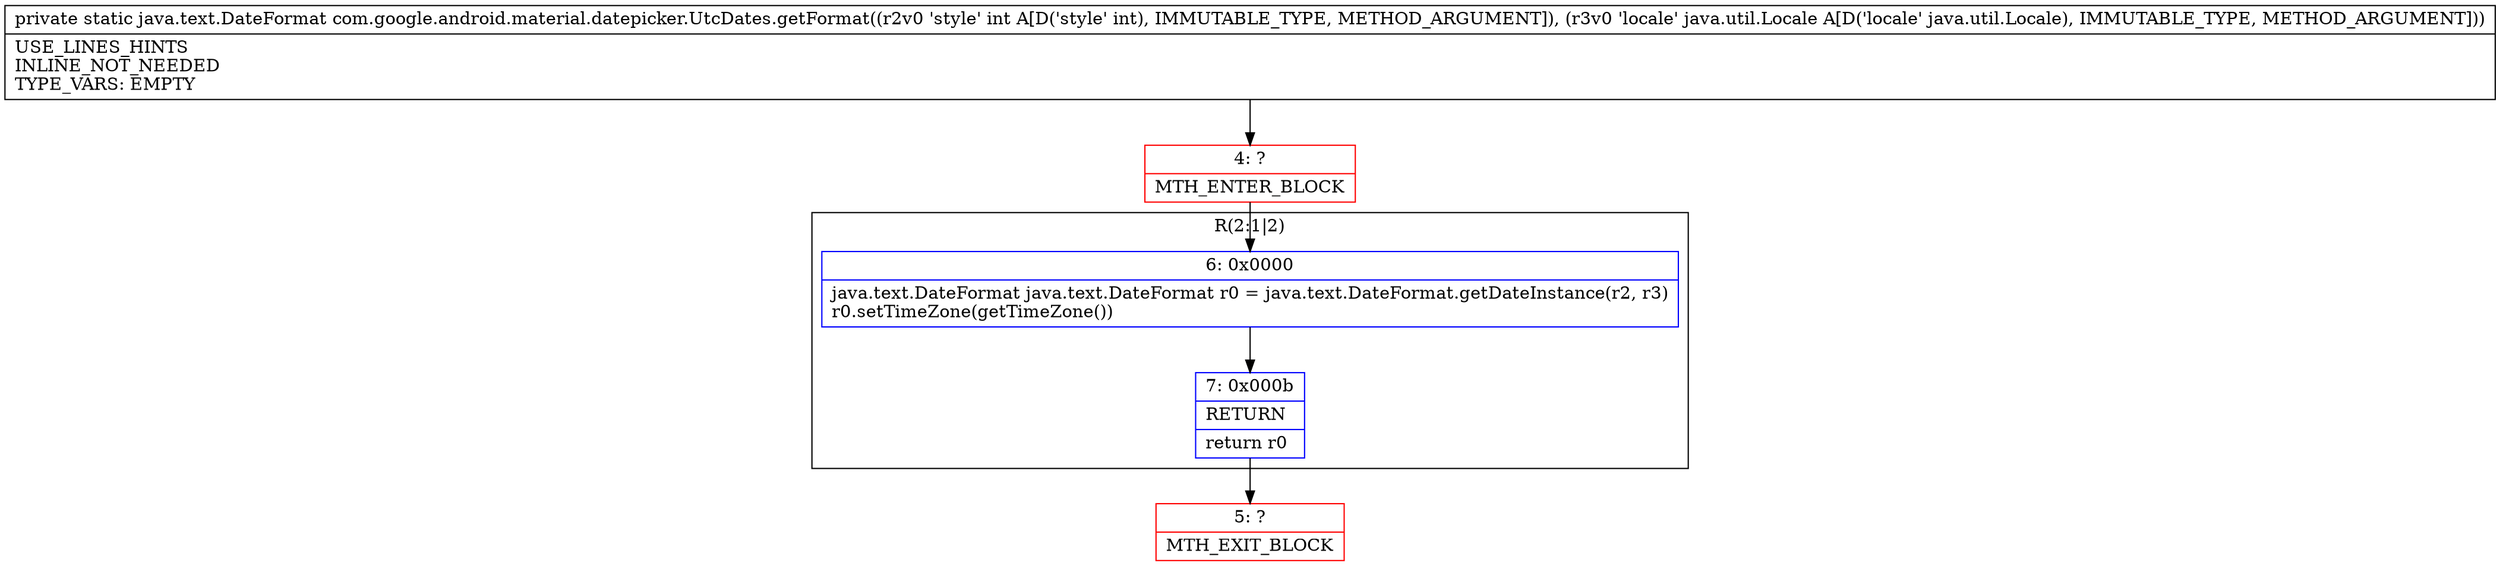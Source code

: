digraph "CFG forcom.google.android.material.datepicker.UtcDates.getFormat(ILjava\/util\/Locale;)Ljava\/text\/DateFormat;" {
subgraph cluster_Region_1429587824 {
label = "R(2:1|2)";
node [shape=record,color=blue];
Node_6 [shape=record,label="{6\:\ 0x0000|java.text.DateFormat java.text.DateFormat r0 = java.text.DateFormat.getDateInstance(r2, r3)\lr0.setTimeZone(getTimeZone())\l}"];
Node_7 [shape=record,label="{7\:\ 0x000b|RETURN\l|return r0\l}"];
}
Node_4 [shape=record,color=red,label="{4\:\ ?|MTH_ENTER_BLOCK\l}"];
Node_5 [shape=record,color=red,label="{5\:\ ?|MTH_EXIT_BLOCK\l}"];
MethodNode[shape=record,label="{private static java.text.DateFormat com.google.android.material.datepicker.UtcDates.getFormat((r2v0 'style' int A[D('style' int), IMMUTABLE_TYPE, METHOD_ARGUMENT]), (r3v0 'locale' java.util.Locale A[D('locale' java.util.Locale), IMMUTABLE_TYPE, METHOD_ARGUMENT]))  | USE_LINES_HINTS\lINLINE_NOT_NEEDED\lTYPE_VARS: EMPTY\l}"];
MethodNode -> Node_4;Node_6 -> Node_7;
Node_7 -> Node_5;
Node_4 -> Node_6;
}

